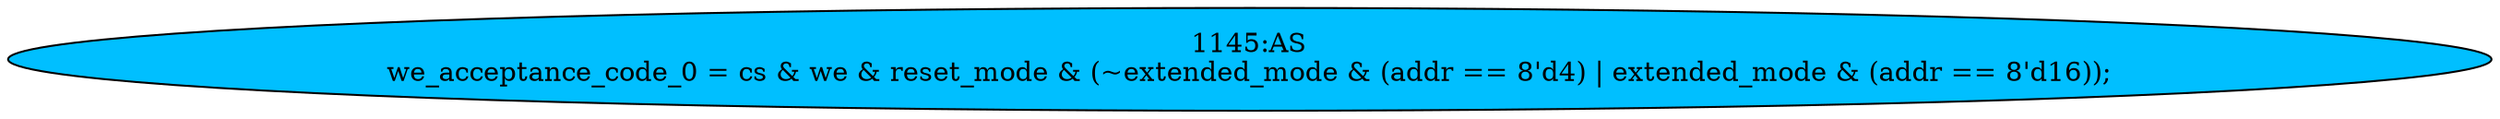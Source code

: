 strict digraph "" {
	node [label="\N"];
	"1145:AS"	 [ast="<pyverilog.vparser.ast.Assign object at 0x7fd7734d5690>",
		def_var="['we_acceptance_code_0']",
		fillcolor=deepskyblue,
		label="1145:AS
we_acceptance_code_0 = cs & we & reset_mode & (~extended_mode & (addr == 8'd4) | extended_mode & (addr == 8'd16));",
		statements="[]",
		style=filled,
		typ=Assign,
		use_var="['cs', 'we', 'reset_mode', 'extended_mode', 'addr', 'extended_mode', 'addr']"];
}
